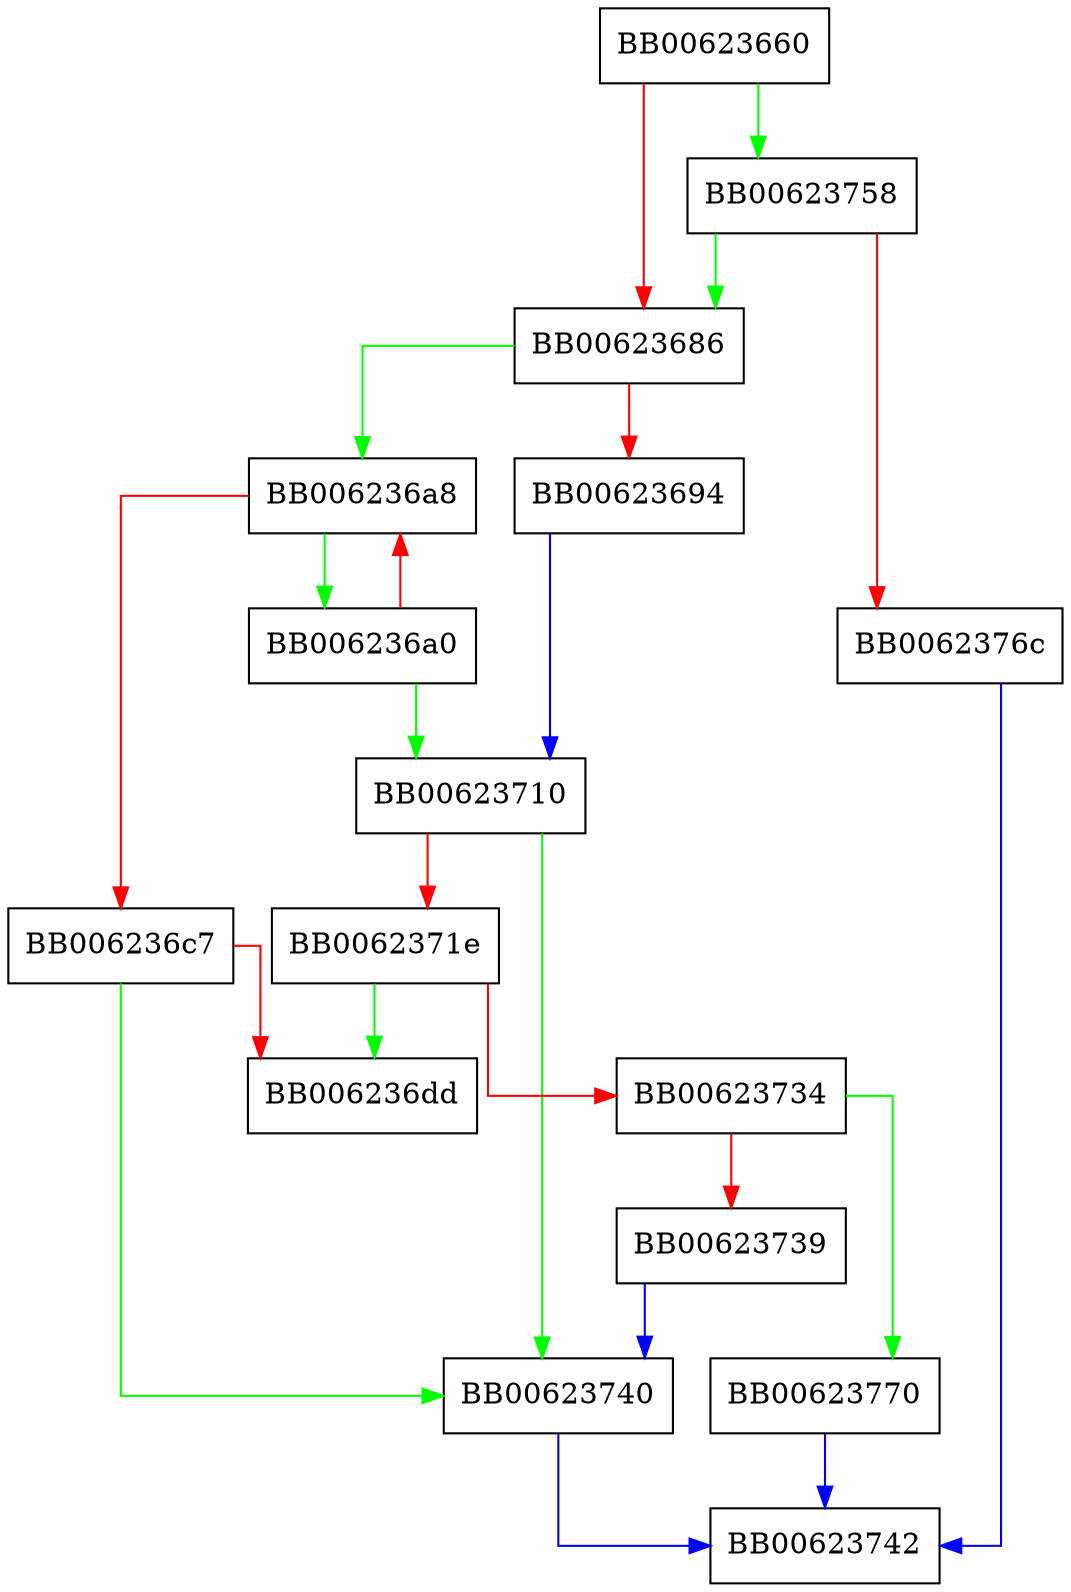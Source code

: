digraph add_attribute {
  node [shape="box"];
  graph [splines=ortho];
  BB00623660 -> BB00623758 [color="green"];
  BB00623660 -> BB00623686 [color="red"];
  BB00623686 -> BB006236a8 [color="green"];
  BB00623686 -> BB00623694 [color="red"];
  BB00623694 -> BB00623710 [color="blue"];
  BB006236a0 -> BB00623710 [color="green"];
  BB006236a0 -> BB006236a8 [color="red"];
  BB006236a8 -> BB006236a0 [color="green"];
  BB006236a8 -> BB006236c7 [color="red"];
  BB006236c7 -> BB00623740 [color="green"];
  BB006236c7 -> BB006236dd [color="red"];
  BB00623710 -> BB00623740 [color="green"];
  BB00623710 -> BB0062371e [color="red"];
  BB0062371e -> BB006236dd [color="green"];
  BB0062371e -> BB00623734 [color="red"];
  BB00623734 -> BB00623770 [color="green"];
  BB00623734 -> BB00623739 [color="red"];
  BB00623739 -> BB00623740 [color="blue"];
  BB00623740 -> BB00623742 [color="blue"];
  BB00623758 -> BB00623686 [color="green"];
  BB00623758 -> BB0062376c [color="red"];
  BB0062376c -> BB00623742 [color="blue"];
  BB00623770 -> BB00623742 [color="blue"];
}